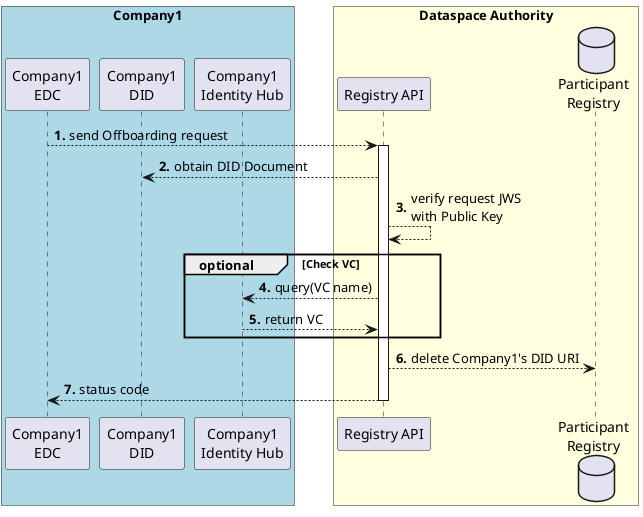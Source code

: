 @startuml offboarding
autonumber "<b>0'.'"
box "Company1" #LightBlue
Participant "Company1\nEDC" as Company1EDC
Participant "Company1\nDID" as Company1DID
Participant "Company1\nIdentity Hub" as IDHUB1
end box

box "Dataspace Authority" #LightYellow
Participant "Registry API" as RAPI
Database "Participant\nRegistry" as Registry
end box

Company1EDC --> RAPI: send Offboarding request
activate RAPI
RAPI --> Company1DID: obtain DID Document
RAPI --> RAPI: verify request JWS\nwith Public Key
group optional [Check VC]
   RAPI --> IDHUB1: query(VC name) 
   IDHUB1 --> RAPI: return VC
end
RAPI --> Registry: delete Company1's DID URI
return status code
deactivate RAPI

@enduml